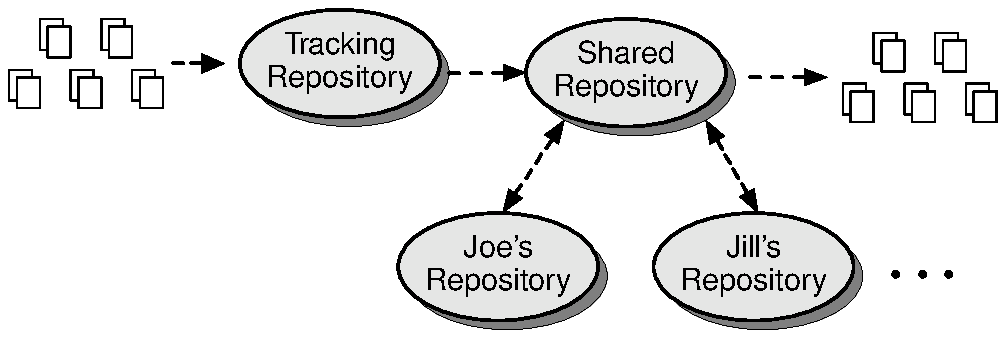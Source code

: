 .ft H
.ps 11
.vs 12
.PS
define two {
	w = .15
	h = .2
	box thick .5 wid w ht h 
	box fill 0 thick .5 wid w ht h with .c at last box.c + .05,-.05
}
define files {
	[
	[two]
	[two] with .w at last [].e + .2,0
	]
	[
	[two]
	[two] with .w at last [].e + .2,0
	[two] with .w at last [].e + .2,0
	] with .n at last [].s - 0,.08
}
	scale = 1.3
	drop = .06
	f = .5
	w = 1.3
	h = .7
R:	ellipse thick 0 fill f wid w ht h
S:	ellipse thick 1 wid w ht h fill .1 "Tracking" "Repository" \
	    with .n at last ellipse.n + (-drop, drop)
	arrowwid = .13
	arrowht = .15
	linethick = 1
	[files] with .e at S.w - .5,0
	line dashed -> from last [].e +.07,0 to S.w - .1,0
W: [
	S: ellipse thick 0 fill f wid w ht h
	A: ellipse thick 1 wid w ht h fill .1 "Shared" "Repository" \
	    with .n at last ellipse.n + (-drop, drop)
] with .A.w at R.e + .5,0
arrowwid = .11
arrowht = .15
linethick = 1
line dashed rad .3 -> from R.e to W.A.w
K: [
    K1: [
	S: ellipse thick 0 fill f wid w ht h
	A: ellipse thick 1 wid w ht h fill .1 "Jill's" "Repository" \
	    with .n at last ellipse.n + (-drop, drop)
    	]
    K2: [
	S: ellipse thick 0 fill f wid w ht h
	A: ellipse thick 1 wid w ht h fill .1 "Joe's" "Repository" \
	    with .n at last ellipse.n + (-drop, drop)
    	] with .e at last [].w - .3,0
	"\fB\s+8\ \ . . .\s0\fP" at K1.e ljust
] with .n at W.s - 0,.5
line dashed <-> from K.K1.n to W.S.se
line dashed <-> from K.K2.n to W.S.sw
[files] with .w at W.e + .7,0
line dashed -> from W.e +.1,0 right .5
.PE
.ps \n[PS]
.vs \n[VS]
.ft R
